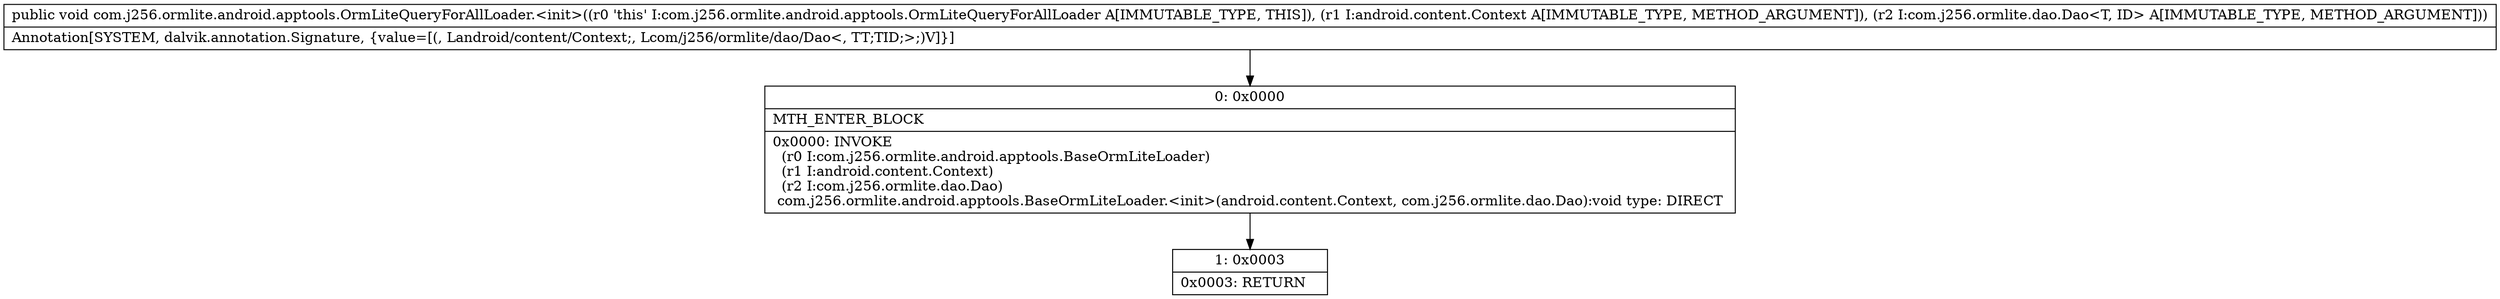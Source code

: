 digraph "CFG forcom.j256.ormlite.android.apptools.OrmLiteQueryForAllLoader.\<init\>(Landroid\/content\/Context;Lcom\/j256\/ormlite\/dao\/Dao;)V" {
Node_0 [shape=record,label="{0\:\ 0x0000|MTH_ENTER_BLOCK\l|0x0000: INVOKE  \l  (r0 I:com.j256.ormlite.android.apptools.BaseOrmLiteLoader)\l  (r1 I:android.content.Context)\l  (r2 I:com.j256.ormlite.dao.Dao)\l com.j256.ormlite.android.apptools.BaseOrmLiteLoader.\<init\>(android.content.Context, com.j256.ormlite.dao.Dao):void type: DIRECT \l}"];
Node_1 [shape=record,label="{1\:\ 0x0003|0x0003: RETURN   \l}"];
MethodNode[shape=record,label="{public void com.j256.ormlite.android.apptools.OrmLiteQueryForAllLoader.\<init\>((r0 'this' I:com.j256.ormlite.android.apptools.OrmLiteQueryForAllLoader A[IMMUTABLE_TYPE, THIS]), (r1 I:android.content.Context A[IMMUTABLE_TYPE, METHOD_ARGUMENT]), (r2 I:com.j256.ormlite.dao.Dao\<T, ID\> A[IMMUTABLE_TYPE, METHOD_ARGUMENT]))  | Annotation[SYSTEM, dalvik.annotation.Signature, \{value=[(, Landroid\/content\/Context;, Lcom\/j256\/ormlite\/dao\/Dao\<, TT;TID;\>;)V]\}]\l}"];
MethodNode -> Node_0;
Node_0 -> Node_1;
}

